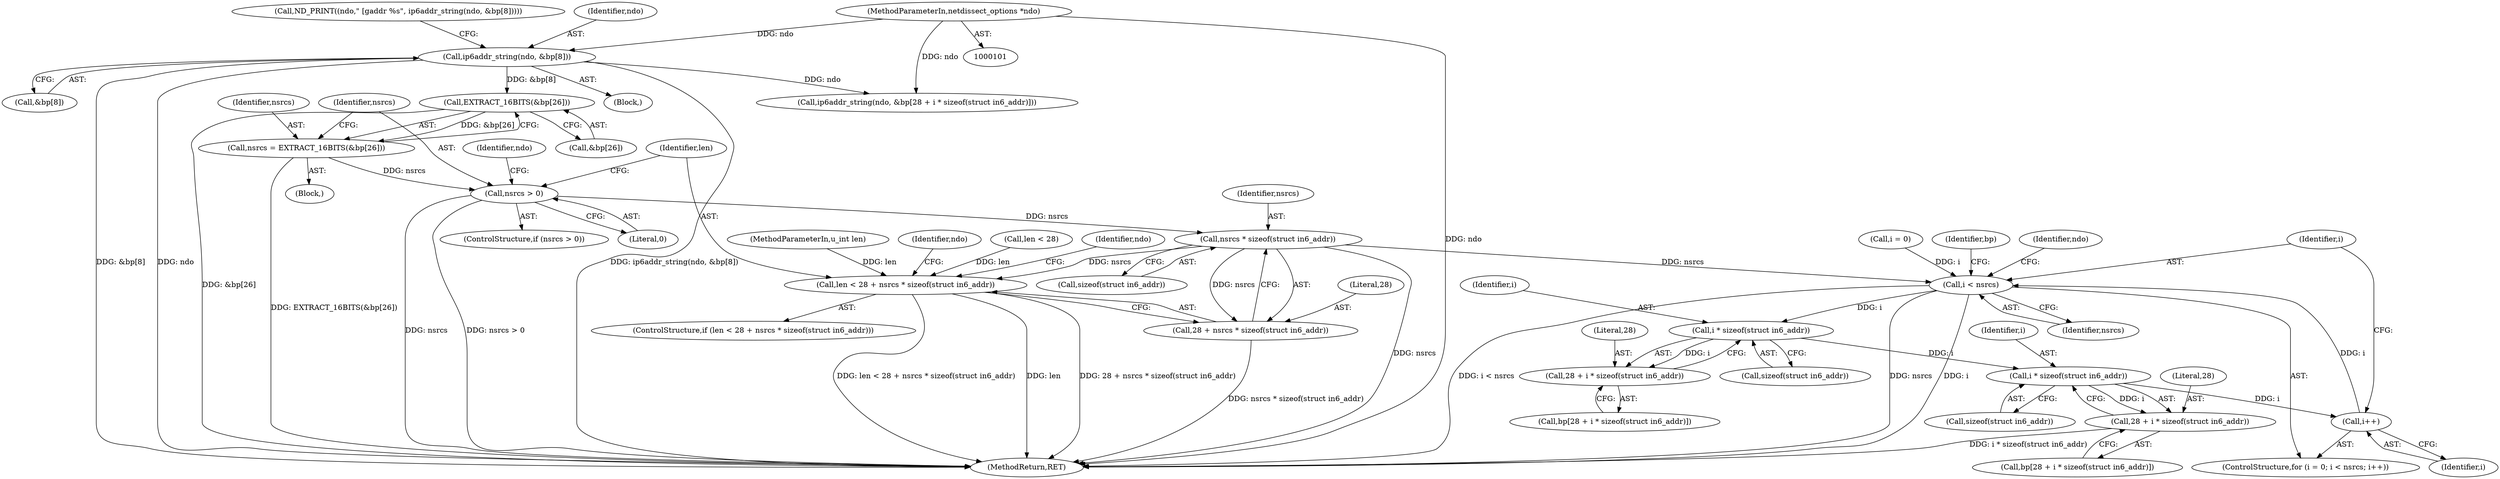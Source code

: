digraph "0_tcpdump_d7505276842e85bfd067fa21cdb32b8a2dc3c5e4_3@array" {
"1000280" [label="(Call,EXTRACT_16BITS(&bp[26]))"];
"1000191" [label="(Call,ip6addr_string(ndo, &bp[8]))"];
"1000102" [label="(MethodParameterIn,netdissect_options *ndo)"];
"1000278" [label="(Call,nsrcs = EXTRACT_16BITS(&bp[26]))"];
"1000286" [label="(Call,nsrcs > 0)"];
"1000295" [label="(Call,nsrcs * sizeof(struct in6_addr))"];
"1000291" [label="(Call,len < 28 + nsrcs * sizeof(struct in6_addr))"];
"1000293" [label="(Call,28 + nsrcs * sizeof(struct in6_addr))"];
"1000319" [label="(Call,i < nsrcs)"];
"1000330" [label="(Call,i * sizeof(struct in6_addr))"];
"1000328" [label="(Call,28 + i * sizeof(struct in6_addr))"];
"1000348" [label="(Call,i * sizeof(struct in6_addr))"];
"1000322" [label="(Call,i++)"];
"1000346" [label="(Call,28 + i * sizeof(struct in6_addr))"];
"1000288" [label="(Literal,0)"];
"1000281" [label="(Call,&bp[26])"];
"1000104" [label="(MethodParameterIn,u_int len)"];
"1000105" [label="(Block,)"];
"1000278" [label="(Call,nsrcs = EXTRACT_16BITS(&bp[26]))"];
"1000329" [label="(Literal,28)"];
"1000332" [label="(Call,sizeof(struct in6_addr))"];
"1000286" [label="(Call,nsrcs > 0)"];
"1000322" [label="(Call,i++)"];
"1000327" [label="(Identifier,bp)"];
"1000344" [label="(Call,bp[28 + i * sizeof(struct in6_addr)])"];
"1000354" [label="(Identifier,ndo)"];
"1000191" [label="(Call,ip6addr_string(ndo, &bp[8]))"];
"1000319" [label="(Call,i < nsrcs)"];
"1000280" [label="(Call,EXTRACT_16BITS(&bp[26]))"];
"1000331" [label="(Identifier,i)"];
"1000330" [label="(Call,i * sizeof(struct in6_addr))"];
"1000189" [label="(Block,)"];
"1000290" [label="(ControlStructure,if (len < 28 + nsrcs * sizeof(struct in6_addr)))"];
"1000291" [label="(Call,len < 28 + nsrcs * sizeof(struct in6_addr))"];
"1000186" [label="(Call,ND_PRINT((ndo,\" [gaddr %s\", ip6addr_string(ndo, &bp[8]))))"];
"1000192" [label="(Identifier,ndo)"];
"1000350" [label="(Call,sizeof(struct in6_addr))"];
"1000287" [label="(Identifier,nsrcs)"];
"1000341" [label="(Call,ip6addr_string(ndo, &bp[28 + i * sizeof(struct in6_addr)]))"];
"1000307" [label="(Identifier,ndo)"];
"1000326" [label="(Call,bp[28 + i * sizeof(struct in6_addr)])"];
"1000346" [label="(Call,28 + i * sizeof(struct in6_addr))"];
"1000296" [label="(Identifier,nsrcs)"];
"1000315" [label="(ControlStructure,for (i = 0; i < nsrcs; i++))"];
"1000295" [label="(Call,nsrcs * sizeof(struct in6_addr))"];
"1000285" [label="(ControlStructure,if (nsrcs > 0))"];
"1000349" [label="(Identifier,i)"];
"1000320" [label="(Identifier,i)"];
"1000301" [label="(Identifier,ndo)"];
"1000376" [label="(MethodReturn,RET)"];
"1000292" [label="(Identifier,len)"];
"1000193" [label="(Call,&bp[8])"];
"1000316" [label="(Call,i = 0)"];
"1000102" [label="(MethodParameterIn,netdissect_options *ndo)"];
"1000297" [label="(Call,sizeof(struct in6_addr))"];
"1000293" [label="(Call,28 + nsrcs * sizeof(struct in6_addr))"];
"1000348" [label="(Call,i * sizeof(struct in6_addr))"];
"1000294" [label="(Literal,28)"];
"1000323" [label="(Identifier,i)"];
"1000328" [label="(Call,28 + i * sizeof(struct in6_addr))"];
"1000347" [label="(Literal,28)"];
"1000321" [label="(Identifier,nsrcs)"];
"1000118" [label="(Call,len < 28)"];
"1000365" [label="(Identifier,ndo)"];
"1000279" [label="(Identifier,nsrcs)"];
"1000280" -> "1000278"  [label="AST: "];
"1000280" -> "1000281"  [label="CFG: "];
"1000281" -> "1000280"  [label="AST: "];
"1000278" -> "1000280"  [label="CFG: "];
"1000280" -> "1000376"  [label="DDG: &bp[26]"];
"1000280" -> "1000278"  [label="DDG: &bp[26]"];
"1000191" -> "1000280"  [label="DDG: &bp[8]"];
"1000191" -> "1000189"  [label="AST: "];
"1000191" -> "1000193"  [label="CFG: "];
"1000192" -> "1000191"  [label="AST: "];
"1000193" -> "1000191"  [label="AST: "];
"1000186" -> "1000191"  [label="CFG: "];
"1000191" -> "1000376"  [label="DDG: ip6addr_string(ndo, &bp[8])"];
"1000191" -> "1000376"  [label="DDG: &bp[8]"];
"1000191" -> "1000376"  [label="DDG: ndo"];
"1000102" -> "1000191"  [label="DDG: ndo"];
"1000191" -> "1000341"  [label="DDG: ndo"];
"1000102" -> "1000101"  [label="AST: "];
"1000102" -> "1000376"  [label="DDG: ndo"];
"1000102" -> "1000341"  [label="DDG: ndo"];
"1000278" -> "1000105"  [label="AST: "];
"1000279" -> "1000278"  [label="AST: "];
"1000287" -> "1000278"  [label="CFG: "];
"1000278" -> "1000376"  [label="DDG: EXTRACT_16BITS(&bp[26])"];
"1000278" -> "1000286"  [label="DDG: nsrcs"];
"1000286" -> "1000285"  [label="AST: "];
"1000286" -> "1000288"  [label="CFG: "];
"1000287" -> "1000286"  [label="AST: "];
"1000288" -> "1000286"  [label="AST: "];
"1000292" -> "1000286"  [label="CFG: "];
"1000365" -> "1000286"  [label="CFG: "];
"1000286" -> "1000376"  [label="DDG: nsrcs > 0"];
"1000286" -> "1000376"  [label="DDG: nsrcs"];
"1000286" -> "1000295"  [label="DDG: nsrcs"];
"1000295" -> "1000293"  [label="AST: "];
"1000295" -> "1000297"  [label="CFG: "];
"1000296" -> "1000295"  [label="AST: "];
"1000297" -> "1000295"  [label="AST: "];
"1000293" -> "1000295"  [label="CFG: "];
"1000295" -> "1000376"  [label="DDG: nsrcs"];
"1000295" -> "1000291"  [label="DDG: nsrcs"];
"1000295" -> "1000293"  [label="DDG: nsrcs"];
"1000295" -> "1000319"  [label="DDG: nsrcs"];
"1000291" -> "1000290"  [label="AST: "];
"1000291" -> "1000293"  [label="CFG: "];
"1000292" -> "1000291"  [label="AST: "];
"1000293" -> "1000291"  [label="AST: "];
"1000301" -> "1000291"  [label="CFG: "];
"1000307" -> "1000291"  [label="CFG: "];
"1000291" -> "1000376"  [label="DDG: len < 28 + nsrcs * sizeof(struct in6_addr)"];
"1000291" -> "1000376"  [label="DDG: len"];
"1000291" -> "1000376"  [label="DDG: 28 + nsrcs * sizeof(struct in6_addr)"];
"1000118" -> "1000291"  [label="DDG: len"];
"1000104" -> "1000291"  [label="DDG: len"];
"1000294" -> "1000293"  [label="AST: "];
"1000293" -> "1000376"  [label="DDG: nsrcs * sizeof(struct in6_addr)"];
"1000319" -> "1000315"  [label="AST: "];
"1000319" -> "1000321"  [label="CFG: "];
"1000320" -> "1000319"  [label="AST: "];
"1000321" -> "1000319"  [label="AST: "];
"1000327" -> "1000319"  [label="CFG: "];
"1000354" -> "1000319"  [label="CFG: "];
"1000319" -> "1000376"  [label="DDG: i < nsrcs"];
"1000319" -> "1000376"  [label="DDG: nsrcs"];
"1000319" -> "1000376"  [label="DDG: i"];
"1000322" -> "1000319"  [label="DDG: i"];
"1000316" -> "1000319"  [label="DDG: i"];
"1000319" -> "1000330"  [label="DDG: i"];
"1000330" -> "1000328"  [label="AST: "];
"1000330" -> "1000332"  [label="CFG: "];
"1000331" -> "1000330"  [label="AST: "];
"1000332" -> "1000330"  [label="AST: "];
"1000328" -> "1000330"  [label="CFG: "];
"1000330" -> "1000328"  [label="DDG: i"];
"1000330" -> "1000348"  [label="DDG: i"];
"1000328" -> "1000326"  [label="AST: "];
"1000329" -> "1000328"  [label="AST: "];
"1000326" -> "1000328"  [label="CFG: "];
"1000348" -> "1000346"  [label="AST: "];
"1000348" -> "1000350"  [label="CFG: "];
"1000349" -> "1000348"  [label="AST: "];
"1000350" -> "1000348"  [label="AST: "];
"1000346" -> "1000348"  [label="CFG: "];
"1000348" -> "1000322"  [label="DDG: i"];
"1000348" -> "1000346"  [label="DDG: i"];
"1000322" -> "1000315"  [label="AST: "];
"1000322" -> "1000323"  [label="CFG: "];
"1000323" -> "1000322"  [label="AST: "];
"1000320" -> "1000322"  [label="CFG: "];
"1000346" -> "1000344"  [label="AST: "];
"1000347" -> "1000346"  [label="AST: "];
"1000344" -> "1000346"  [label="CFG: "];
"1000346" -> "1000376"  [label="DDG: i * sizeof(struct in6_addr)"];
}

